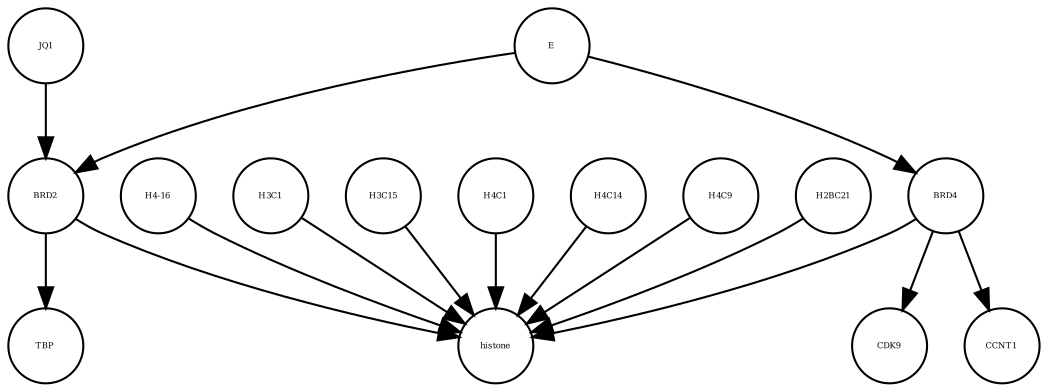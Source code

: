 strict digraph  {
BRD4 [annotation="", bipartite=0, cls=macromolecule, fontsize=4, label=BRD4, shape=circle];
histone [annotation="", bipartite=0, cls=complex, fontsize=4, label=histone, shape=circle];
BRD2 [annotation="", bipartite=0, cls=macromolecule, fontsize=4, label=BRD2, shape=circle];
TBP [annotation="", bipartite=0, cls=macromolecule, fontsize=4, label=TBP, shape=circle];
"H4-16" [annotation="", bipartite=0, cls=macromolecule, fontsize=4, label="H4-16", shape=circle];
H3C1 [annotation="", bipartite=0, cls=macromolecule, fontsize=4, label=H3C1, shape=circle];
CDK9 [annotation="", bipartite=0, cls=macromolecule, fontsize=4, label=CDK9, shape=circle];
H3C15 [annotation="", bipartite=0, cls=macromolecule, fontsize=4, label=H3C15, shape=circle];
JQ1 [annotation="", bipartite=0, cls=macromolecule, fontsize=4, label=JQ1, shape=circle];
H4C1 [annotation="", bipartite=0, cls=macromolecule, fontsize=4, label=H4C1, shape=circle];
E [annotation=urn_miriam_ncbiprotein_BCD58755, bipartite=0, cls=macromolecule, fontsize=4, label=E, shape=circle];
H4C14 [annotation="", bipartite=0, cls=macromolecule, fontsize=4, label=H4C14, shape=circle];
CCNT1 [annotation="", bipartite=0, cls=macromolecule, fontsize=4, label=CCNT1, shape=circle];
H4C9 [annotation="", bipartite=0, cls=macromolecule, fontsize=4, label=H4C9, shape=circle];
H2BC21 [annotation="", bipartite=0, cls=macromolecule, fontsize=4, label=H2BC21, shape=circle];
BRD4 -> histone  [annotation="urn_miriam_doi_10.1038%2Fnsmb.3228.|urn_miriam_doi_10.1016%2Fj.molcel.2008.01.018", interaction_type=catalysis];
BRD4 -> CDK9  [annotation=urn_miriam_taxonomy_10090, interaction_type=catalysis];
BRD4 -> CCNT1  [annotation="", interaction_type=catalysis];
BRD2 -> histone  [annotation="urn_miriam_doi_10.1038%2Fnsmb.3228.|urn_miriam_doi_10.1016%2Fj.molcel.2008.01.018", interaction_type=catalysis];
BRD2 -> TBP  [annotation="urn_miriam_doi_10.1007%2Fs11010-006-9223-6", interaction_type=catalysis];
"H4-16" -> histone  [annotation="", interaction_type=production];
H3C1 -> histone  [annotation="", interaction_type=production];
H3C15 -> histone  [annotation="", interaction_type=production];
JQ1 -> BRD2  [annotation="urn_miriam_doi_10.1038%2Fs41586-020-2286-9|urn_miriam_doi_10.1080%2F15592294.2018.1469891", interaction_type=inhibition];
H4C1 -> histone  [annotation="", interaction_type=production];
E -> BRD4  [annotation="urn_miriam_doi_10.1038%2Fs41586-020-2286-9", interaction_type=inhibition];
E -> BRD2  [annotation="urn_miriam_doi_10.1038%2Fs41586-020-2286-9|urn_miriam_doi_10.1080%2F15592294.2018.1469891", interaction_type=inhibition];
H4C14 -> histone  [annotation="", interaction_type=production];
H4C9 -> histone  [annotation="", interaction_type=production];
H2BC21 -> histone  [annotation="", interaction_type=production];
}
